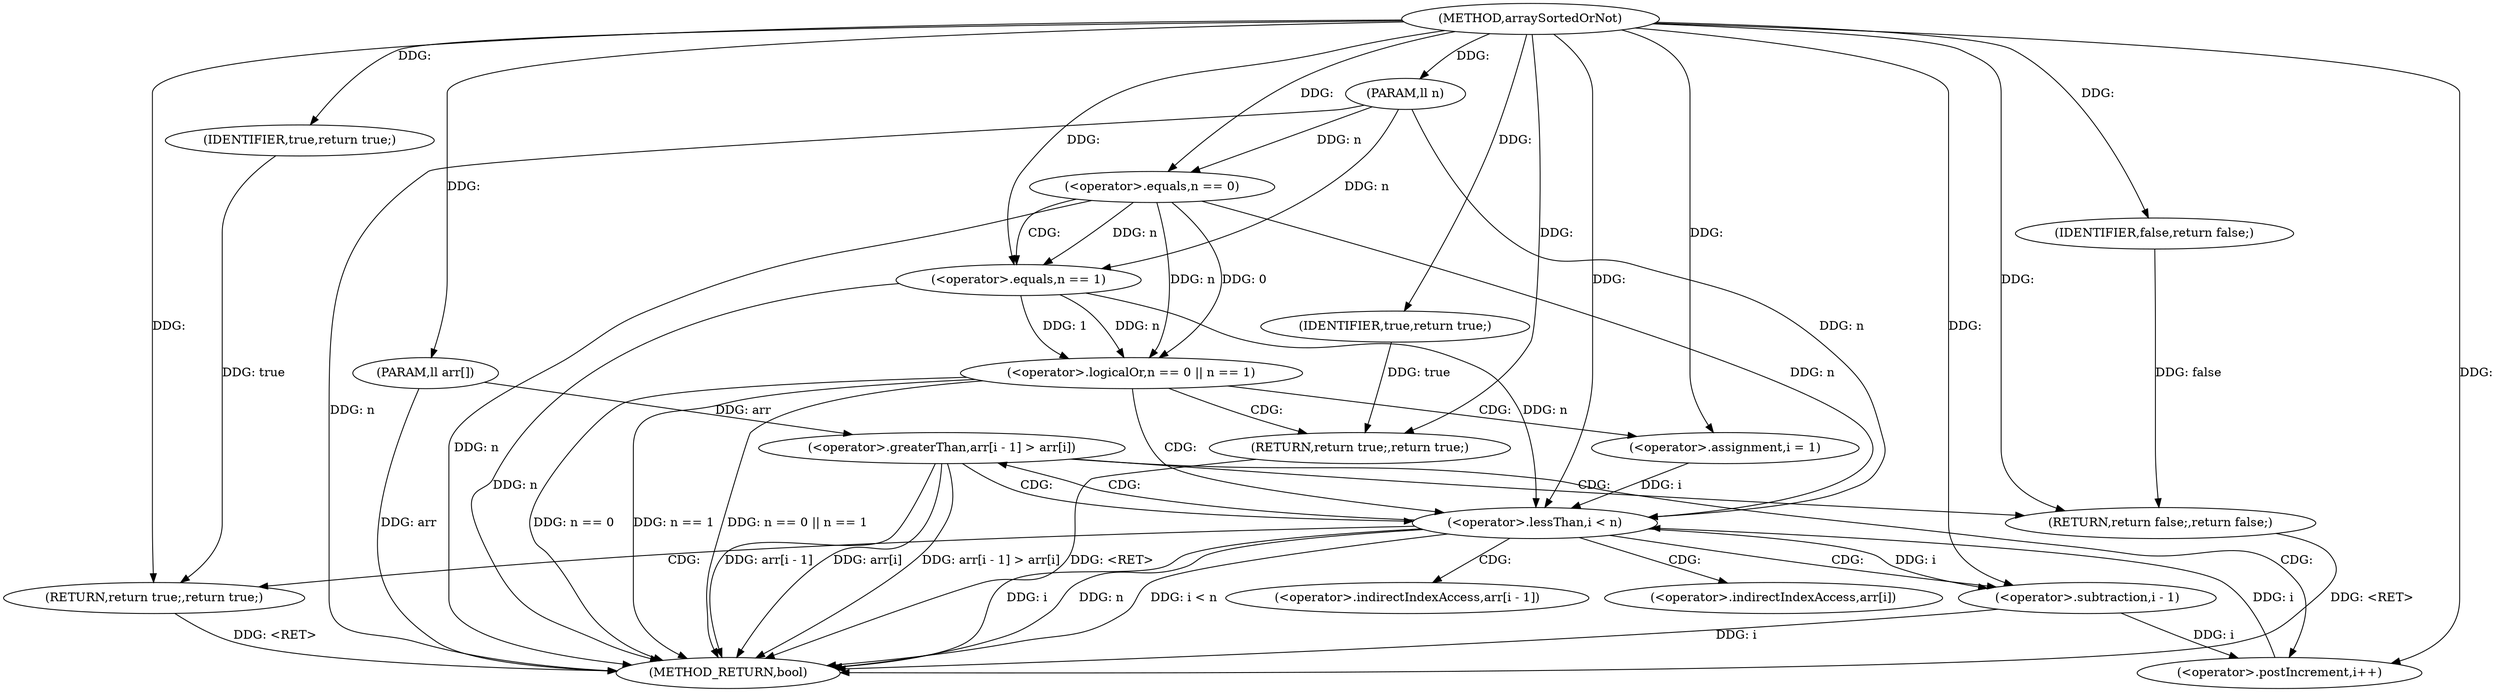 digraph "arraySortedOrNot" {  
"1000256" [label = "(METHOD,arraySortedOrNot)" ]
"1000294" [label = "(METHOD_RETURN,bool)" ]
"1000257" [label = "(PARAM,ll arr[])" ]
"1000258" [label = "(PARAM,ll n)" ]
"1000292" [label = "(RETURN,return true;,return true;)" ]
"1000261" [label = "(<operator>.logicalOr,n == 0 || n == 1)" ]
"1000268" [label = "(RETURN,return true;,return true;)" ]
"1000272" [label = "(<operator>.assignment,i = 1)" ]
"1000275" [label = "(<operator>.lessThan,i < n)" ]
"1000278" [label = "(<operator>.postIncrement,i++)" ]
"1000293" [label = "(IDENTIFIER,true,return true;)" ]
"1000269" [label = "(IDENTIFIER,true,return true;)" ]
"1000281" [label = "(<operator>.greaterThan,arr[i - 1] > arr[i])" ]
"1000290" [label = "(RETURN,return false;,return false;)" ]
"1000262" [label = "(<operator>.equals,n == 0)" ]
"1000265" [label = "(<operator>.equals,n == 1)" ]
"1000291" [label = "(IDENTIFIER,false,return false;)" ]
"1000284" [label = "(<operator>.subtraction,i - 1)" ]
"1000282" [label = "(<operator>.indirectIndexAccess,arr[i - 1])" ]
"1000287" [label = "(<operator>.indirectIndexAccess,arr[i])" ]
  "1000268" -> "1000294"  [ label = "DDG: <RET>"] 
  "1000292" -> "1000294"  [ label = "DDG: <RET>"] 
  "1000290" -> "1000294"  [ label = "DDG: <RET>"] 
  "1000257" -> "1000294"  [ label = "DDG: arr"] 
  "1000258" -> "1000294"  [ label = "DDG: n"] 
  "1000262" -> "1000294"  [ label = "DDG: n"] 
  "1000261" -> "1000294"  [ label = "DDG: n == 0"] 
  "1000265" -> "1000294"  [ label = "DDG: n"] 
  "1000261" -> "1000294"  [ label = "DDG: n == 1"] 
  "1000261" -> "1000294"  [ label = "DDG: n == 0 || n == 1"] 
  "1000275" -> "1000294"  [ label = "DDG: i"] 
  "1000275" -> "1000294"  [ label = "DDG: n"] 
  "1000275" -> "1000294"  [ label = "DDG: i < n"] 
  "1000284" -> "1000294"  [ label = "DDG: i"] 
  "1000281" -> "1000294"  [ label = "DDG: arr[i - 1]"] 
  "1000281" -> "1000294"  [ label = "DDG: arr[i]"] 
  "1000281" -> "1000294"  [ label = "DDG: arr[i - 1] > arr[i]"] 
  "1000256" -> "1000257"  [ label = "DDG: "] 
  "1000256" -> "1000258"  [ label = "DDG: "] 
  "1000293" -> "1000292"  [ label = "DDG: true"] 
  "1000256" -> "1000292"  [ label = "DDG: "] 
  "1000269" -> "1000268"  [ label = "DDG: true"] 
  "1000256" -> "1000268"  [ label = "DDG: "] 
  "1000256" -> "1000272"  [ label = "DDG: "] 
  "1000256" -> "1000293"  [ label = "DDG: "] 
  "1000262" -> "1000261"  [ label = "DDG: n"] 
  "1000262" -> "1000261"  [ label = "DDG: 0"] 
  "1000265" -> "1000261"  [ label = "DDG: 1"] 
  "1000265" -> "1000261"  [ label = "DDG: n"] 
  "1000256" -> "1000269"  [ label = "DDG: "] 
  "1000272" -> "1000275"  [ label = "DDG: i"] 
  "1000278" -> "1000275"  [ label = "DDG: i"] 
  "1000256" -> "1000275"  [ label = "DDG: "] 
  "1000262" -> "1000275"  [ label = "DDG: n"] 
  "1000265" -> "1000275"  [ label = "DDG: n"] 
  "1000258" -> "1000275"  [ label = "DDG: n"] 
  "1000284" -> "1000278"  [ label = "DDG: i"] 
  "1000256" -> "1000278"  [ label = "DDG: "] 
  "1000291" -> "1000290"  [ label = "DDG: false"] 
  "1000256" -> "1000290"  [ label = "DDG: "] 
  "1000258" -> "1000262"  [ label = "DDG: n"] 
  "1000256" -> "1000262"  [ label = "DDG: "] 
  "1000262" -> "1000265"  [ label = "DDG: n"] 
  "1000258" -> "1000265"  [ label = "DDG: n"] 
  "1000256" -> "1000265"  [ label = "DDG: "] 
  "1000257" -> "1000281"  [ label = "DDG: arr"] 
  "1000256" -> "1000291"  [ label = "DDG: "] 
  "1000275" -> "1000284"  [ label = "DDG: i"] 
  "1000256" -> "1000284"  [ label = "DDG: "] 
  "1000261" -> "1000272"  [ label = "CDG: "] 
  "1000261" -> "1000268"  [ label = "CDG: "] 
  "1000261" -> "1000275"  [ label = "CDG: "] 
  "1000275" -> "1000281"  [ label = "CDG: "] 
  "1000275" -> "1000282"  [ label = "CDG: "] 
  "1000275" -> "1000284"  [ label = "CDG: "] 
  "1000275" -> "1000287"  [ label = "CDG: "] 
  "1000275" -> "1000292"  [ label = "CDG: "] 
  "1000262" -> "1000265"  [ label = "CDG: "] 
  "1000281" -> "1000278"  [ label = "CDG: "] 
  "1000281" -> "1000290"  [ label = "CDG: "] 
  "1000281" -> "1000275"  [ label = "CDG: "] 
}
